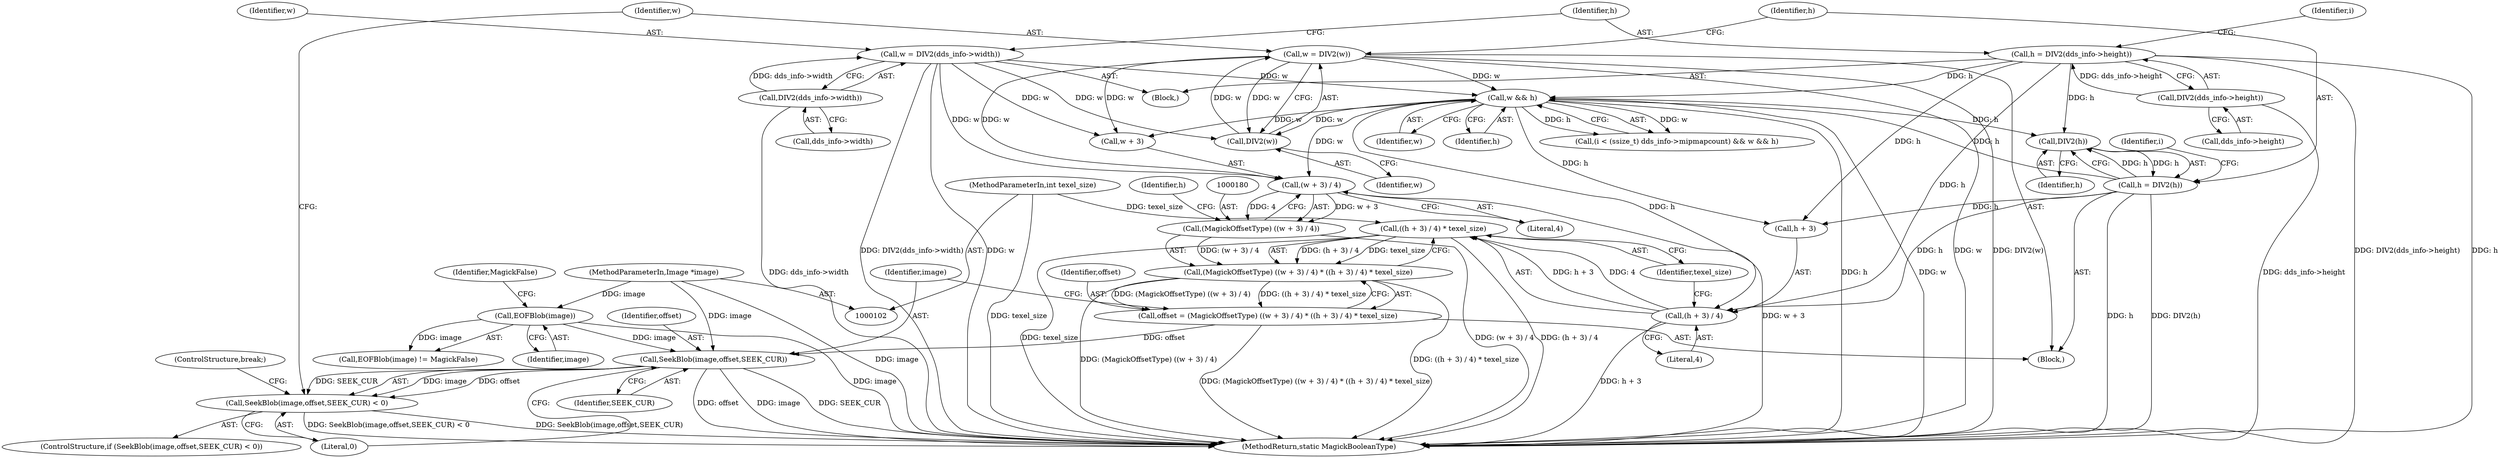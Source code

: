 digraph "0_ImageMagick_9b428b7af688fe319320aed15f2b94281d1e37b4@pointer" {
"1000195" [label="(Call,SeekBlob(image,offset,SEEK_CUR))"];
"1000114" [label="(Call,EOFBlob(image))"];
"1000103" [label="(MethodParameterIn,Image *image)"];
"1000176" [label="(Call,offset = (MagickOffsetType) ((w + 3) / 4) * ((h + 3) / 4) * texel_size)"];
"1000178" [label="(Call,(MagickOffsetType) ((w + 3) / 4) * ((h + 3) / 4) * texel_size)"];
"1000179" [label="(Call,(MagickOffsetType) ((w + 3) / 4))"];
"1000181" [label="(Call,(w + 3) / 4)"];
"1000170" [label="(Call,w && h)"];
"1000146" [label="(Call,w = DIV2(dds_info->width))"];
"1000148" [label="(Call,DIV2(dds_info->width))"];
"1000201" [label="(Call,w = DIV2(w))"];
"1000203" [label="(Call,DIV2(w))"];
"1000205" [label="(Call,h = DIV2(h))"];
"1000207" [label="(Call,DIV2(h))"];
"1000152" [label="(Call,h = DIV2(dds_info->height))"];
"1000154" [label="(Call,DIV2(dds_info->height))"];
"1000186" [label="(Call,((h + 3) / 4) * texel_size)"];
"1000187" [label="(Call,(h + 3) / 4)"];
"1000105" [label="(MethodParameterIn,int texel_size)"];
"1000194" [label="(Call,SeekBlob(image,offset,SEEK_CUR) < 0)"];
"1000208" [label="(Identifier,h)"];
"1000177" [label="(Identifier,offset)"];
"1000189" [label="(Identifier,h)"];
"1000162" [label="(Call,(i < (ssize_t) dds_info->mipmapcount) && w && h)"];
"1000176" [label="(Call,offset = (MagickOffsetType) ((w + 3) / 4) * ((h + 3) / 4) * texel_size)"];
"1000153" [label="(Identifier,h)"];
"1000148" [label="(Call,DIV2(dds_info->width))"];
"1000114" [label="(Call,EOFBlob(image))"];
"1000146" [label="(Call,w = DIV2(dds_info->width))"];
"1000192" [label="(Identifier,texel_size)"];
"1000116" [label="(Identifier,MagickFalse)"];
"1000191" [label="(Literal,4)"];
"1000171" [label="(Identifier,w)"];
"1000154" [label="(Call,DIV2(dds_info->height))"];
"1000149" [label="(Call,dds_info->width)"];
"1000207" [label="(Call,DIV2(h))"];
"1000187" [label="(Call,(h + 3) / 4)"];
"1000115" [label="(Identifier,image)"];
"1000160" [label="(Identifier,i)"];
"1000103" [label="(MethodParameterIn,Image *image)"];
"1000172" [label="(Identifier,h)"];
"1000179" [label="(Call,(MagickOffsetType) ((w + 3) / 4))"];
"1000203" [label="(Call,DIV2(w))"];
"1000201" [label="(Call,w = DIV2(w))"];
"1000195" [label="(Call,SeekBlob(image,offset,SEEK_CUR))"];
"1000182" [label="(Call,w + 3)"];
"1000193" [label="(ControlStructure,if (SeekBlob(image,offset,SEEK_CUR) < 0))"];
"1000174" [label="(Identifier,i)"];
"1000145" [label="(Block,)"];
"1000170" [label="(Call,w && h)"];
"1000194" [label="(Call,SeekBlob(image,offset,SEEK_CUR) < 0)"];
"1000205" [label="(Call,h = DIV2(h))"];
"1000206" [label="(Identifier,h)"];
"1000181" [label="(Call,(w + 3) / 4)"];
"1000211" [label="(MethodReturn,static MagickBooleanType)"];
"1000175" [label="(Block,)"];
"1000196" [label="(Identifier,image)"];
"1000197" [label="(Identifier,offset)"];
"1000178" [label="(Call,(MagickOffsetType) ((w + 3) / 4) * ((h + 3) / 4) * texel_size)"];
"1000152" [label="(Call,h = DIV2(dds_info->height))"];
"1000198" [label="(Identifier,SEEK_CUR)"];
"1000147" [label="(Identifier,w)"];
"1000185" [label="(Literal,4)"];
"1000202" [label="(Identifier,w)"];
"1000155" [label="(Call,dds_info->height)"];
"1000105" [label="(MethodParameterIn,int texel_size)"];
"1000200" [label="(ControlStructure,break;)"];
"1000199" [label="(Literal,0)"];
"1000204" [label="(Identifier,w)"];
"1000113" [label="(Call,EOFBlob(image) != MagickFalse)"];
"1000186" [label="(Call,((h + 3) / 4) * texel_size)"];
"1000188" [label="(Call,h + 3)"];
"1000195" -> "1000194"  [label="AST: "];
"1000195" -> "1000198"  [label="CFG: "];
"1000196" -> "1000195"  [label="AST: "];
"1000197" -> "1000195"  [label="AST: "];
"1000198" -> "1000195"  [label="AST: "];
"1000199" -> "1000195"  [label="CFG: "];
"1000195" -> "1000211"  [label="DDG: offset"];
"1000195" -> "1000211"  [label="DDG: image"];
"1000195" -> "1000211"  [label="DDG: SEEK_CUR"];
"1000195" -> "1000194"  [label="DDG: image"];
"1000195" -> "1000194"  [label="DDG: offset"];
"1000195" -> "1000194"  [label="DDG: SEEK_CUR"];
"1000114" -> "1000195"  [label="DDG: image"];
"1000103" -> "1000195"  [label="DDG: image"];
"1000176" -> "1000195"  [label="DDG: offset"];
"1000114" -> "1000113"  [label="AST: "];
"1000114" -> "1000115"  [label="CFG: "];
"1000115" -> "1000114"  [label="AST: "];
"1000116" -> "1000114"  [label="CFG: "];
"1000114" -> "1000211"  [label="DDG: image"];
"1000114" -> "1000113"  [label="DDG: image"];
"1000103" -> "1000114"  [label="DDG: image"];
"1000103" -> "1000102"  [label="AST: "];
"1000103" -> "1000211"  [label="DDG: image"];
"1000176" -> "1000175"  [label="AST: "];
"1000176" -> "1000178"  [label="CFG: "];
"1000177" -> "1000176"  [label="AST: "];
"1000178" -> "1000176"  [label="AST: "];
"1000196" -> "1000176"  [label="CFG: "];
"1000176" -> "1000211"  [label="DDG: (MagickOffsetType) ((w + 3) / 4) * ((h + 3) / 4) * texel_size"];
"1000178" -> "1000176"  [label="DDG: (MagickOffsetType) ((w + 3) / 4)"];
"1000178" -> "1000176"  [label="DDG: ((h + 3) / 4) * texel_size"];
"1000178" -> "1000186"  [label="CFG: "];
"1000179" -> "1000178"  [label="AST: "];
"1000186" -> "1000178"  [label="AST: "];
"1000178" -> "1000211"  [label="DDG: ((h + 3) / 4) * texel_size"];
"1000178" -> "1000211"  [label="DDG: (MagickOffsetType) ((w + 3) / 4)"];
"1000179" -> "1000178"  [label="DDG: (w + 3) / 4"];
"1000186" -> "1000178"  [label="DDG: (h + 3) / 4"];
"1000186" -> "1000178"  [label="DDG: texel_size"];
"1000179" -> "1000181"  [label="CFG: "];
"1000180" -> "1000179"  [label="AST: "];
"1000181" -> "1000179"  [label="AST: "];
"1000189" -> "1000179"  [label="CFG: "];
"1000179" -> "1000211"  [label="DDG: (w + 3) / 4"];
"1000181" -> "1000179"  [label="DDG: w + 3"];
"1000181" -> "1000179"  [label="DDG: 4"];
"1000181" -> "1000185"  [label="CFG: "];
"1000182" -> "1000181"  [label="AST: "];
"1000185" -> "1000181"  [label="AST: "];
"1000181" -> "1000211"  [label="DDG: w + 3"];
"1000170" -> "1000181"  [label="DDG: w"];
"1000146" -> "1000181"  [label="DDG: w"];
"1000201" -> "1000181"  [label="DDG: w"];
"1000170" -> "1000162"  [label="AST: "];
"1000170" -> "1000171"  [label="CFG: "];
"1000170" -> "1000172"  [label="CFG: "];
"1000171" -> "1000170"  [label="AST: "];
"1000172" -> "1000170"  [label="AST: "];
"1000162" -> "1000170"  [label="CFG: "];
"1000170" -> "1000211"  [label="DDG: h"];
"1000170" -> "1000211"  [label="DDG: w"];
"1000170" -> "1000162"  [label="DDG: w"];
"1000170" -> "1000162"  [label="DDG: h"];
"1000146" -> "1000170"  [label="DDG: w"];
"1000201" -> "1000170"  [label="DDG: w"];
"1000205" -> "1000170"  [label="DDG: h"];
"1000152" -> "1000170"  [label="DDG: h"];
"1000170" -> "1000182"  [label="DDG: w"];
"1000170" -> "1000187"  [label="DDG: h"];
"1000170" -> "1000188"  [label="DDG: h"];
"1000170" -> "1000203"  [label="DDG: w"];
"1000170" -> "1000207"  [label="DDG: h"];
"1000146" -> "1000145"  [label="AST: "];
"1000146" -> "1000148"  [label="CFG: "];
"1000147" -> "1000146"  [label="AST: "];
"1000148" -> "1000146"  [label="AST: "];
"1000153" -> "1000146"  [label="CFG: "];
"1000146" -> "1000211"  [label="DDG: DIV2(dds_info->width)"];
"1000146" -> "1000211"  [label="DDG: w"];
"1000148" -> "1000146"  [label="DDG: dds_info->width"];
"1000146" -> "1000182"  [label="DDG: w"];
"1000146" -> "1000203"  [label="DDG: w"];
"1000148" -> "1000149"  [label="CFG: "];
"1000149" -> "1000148"  [label="AST: "];
"1000148" -> "1000211"  [label="DDG: dds_info->width"];
"1000201" -> "1000175"  [label="AST: "];
"1000201" -> "1000203"  [label="CFG: "];
"1000202" -> "1000201"  [label="AST: "];
"1000203" -> "1000201"  [label="AST: "];
"1000206" -> "1000201"  [label="CFG: "];
"1000201" -> "1000211"  [label="DDG: DIV2(w)"];
"1000201" -> "1000211"  [label="DDG: w"];
"1000201" -> "1000182"  [label="DDG: w"];
"1000203" -> "1000201"  [label="DDG: w"];
"1000201" -> "1000203"  [label="DDG: w"];
"1000203" -> "1000204"  [label="CFG: "];
"1000204" -> "1000203"  [label="AST: "];
"1000205" -> "1000175"  [label="AST: "];
"1000205" -> "1000207"  [label="CFG: "];
"1000206" -> "1000205"  [label="AST: "];
"1000207" -> "1000205"  [label="AST: "];
"1000174" -> "1000205"  [label="CFG: "];
"1000205" -> "1000211"  [label="DDG: h"];
"1000205" -> "1000211"  [label="DDG: DIV2(h)"];
"1000205" -> "1000187"  [label="DDG: h"];
"1000205" -> "1000188"  [label="DDG: h"];
"1000207" -> "1000205"  [label="DDG: h"];
"1000205" -> "1000207"  [label="DDG: h"];
"1000207" -> "1000208"  [label="CFG: "];
"1000208" -> "1000207"  [label="AST: "];
"1000152" -> "1000207"  [label="DDG: h"];
"1000152" -> "1000145"  [label="AST: "];
"1000152" -> "1000154"  [label="CFG: "];
"1000153" -> "1000152"  [label="AST: "];
"1000154" -> "1000152"  [label="AST: "];
"1000160" -> "1000152"  [label="CFG: "];
"1000152" -> "1000211"  [label="DDG: DIV2(dds_info->height)"];
"1000152" -> "1000211"  [label="DDG: h"];
"1000154" -> "1000152"  [label="DDG: dds_info->height"];
"1000152" -> "1000187"  [label="DDG: h"];
"1000152" -> "1000188"  [label="DDG: h"];
"1000154" -> "1000155"  [label="CFG: "];
"1000155" -> "1000154"  [label="AST: "];
"1000154" -> "1000211"  [label="DDG: dds_info->height"];
"1000186" -> "1000192"  [label="CFG: "];
"1000187" -> "1000186"  [label="AST: "];
"1000192" -> "1000186"  [label="AST: "];
"1000186" -> "1000211"  [label="DDG: (h + 3) / 4"];
"1000186" -> "1000211"  [label="DDG: texel_size"];
"1000187" -> "1000186"  [label="DDG: h + 3"];
"1000187" -> "1000186"  [label="DDG: 4"];
"1000105" -> "1000186"  [label="DDG: texel_size"];
"1000187" -> "1000191"  [label="CFG: "];
"1000188" -> "1000187"  [label="AST: "];
"1000191" -> "1000187"  [label="AST: "];
"1000192" -> "1000187"  [label="CFG: "];
"1000187" -> "1000211"  [label="DDG: h + 3"];
"1000105" -> "1000102"  [label="AST: "];
"1000105" -> "1000211"  [label="DDG: texel_size"];
"1000194" -> "1000193"  [label="AST: "];
"1000194" -> "1000199"  [label="CFG: "];
"1000199" -> "1000194"  [label="AST: "];
"1000200" -> "1000194"  [label="CFG: "];
"1000202" -> "1000194"  [label="CFG: "];
"1000194" -> "1000211"  [label="DDG: SeekBlob(image,offset,SEEK_CUR) < 0"];
"1000194" -> "1000211"  [label="DDG: SeekBlob(image,offset,SEEK_CUR)"];
}
